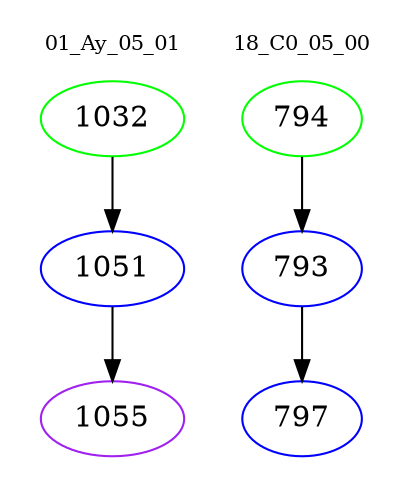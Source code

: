 digraph{
subgraph cluster_0 {
color = white
label = "01_Ay_05_01";
fontsize=10;
T0_1032 [label="1032", color="green"]
T0_1032 -> T0_1051 [color="black"]
T0_1051 [label="1051", color="blue"]
T0_1051 -> T0_1055 [color="black"]
T0_1055 [label="1055", color="purple"]
}
subgraph cluster_1 {
color = white
label = "18_C0_05_00";
fontsize=10;
T1_794 [label="794", color="green"]
T1_794 -> T1_793 [color="black"]
T1_793 [label="793", color="blue"]
T1_793 -> T1_797 [color="black"]
T1_797 [label="797", color="blue"]
}
}
